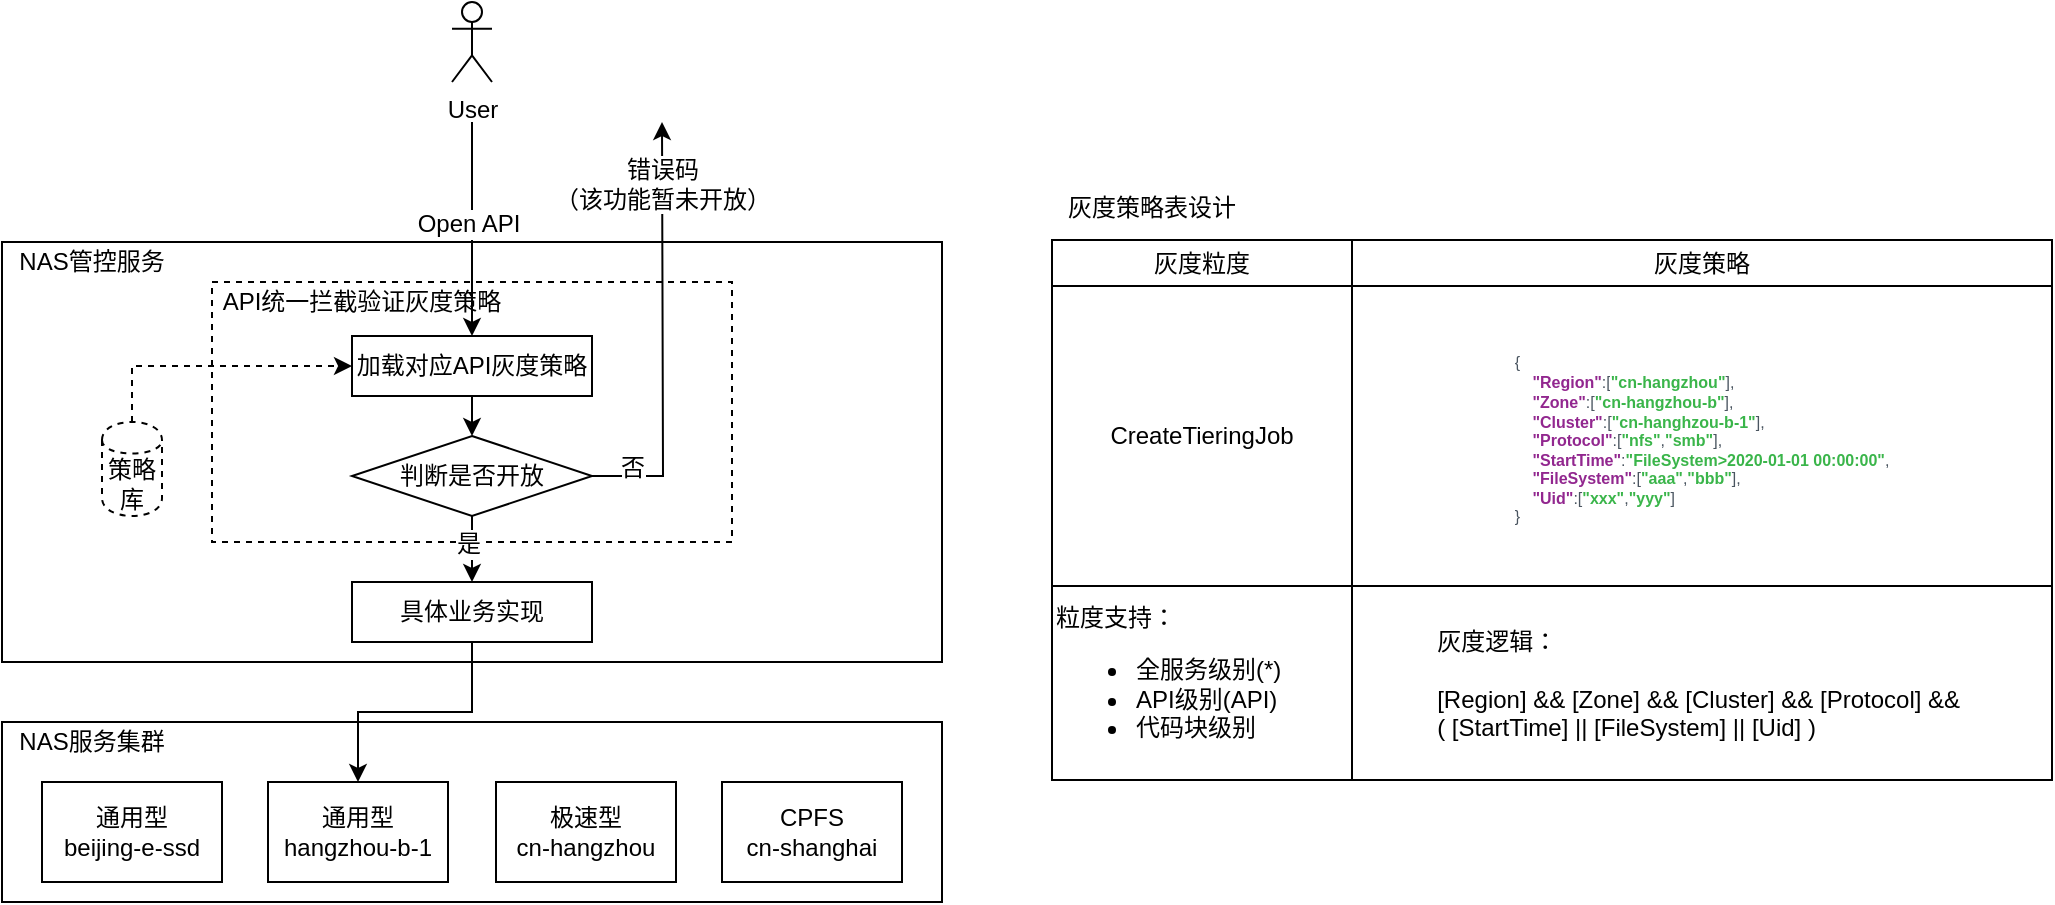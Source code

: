 <mxfile version="12.4.3" type="github" pages="1">
  <diagram id="Ai4Y_K-u0OYF5FWCfehs" name="第 1 页">
    <mxGraphModel dx="1186" dy="614" grid="1" gridSize="10" guides="1" tooltips="1" connect="1" arrows="1" fold="1" page="1" pageScale="1" pageWidth="1169" pageHeight="827" math="0" shadow="0">
      <root>
        <mxCell id="0"/>
        <mxCell id="1" parent="0"/>
        <mxCell id="vksiCmzUZhZXsTjqpCSR-17" value="" style="rounded=0;whiteSpace=wrap;html=1;" parent="1" vertex="1">
          <mxGeometry x="115" y="454" width="470" height="90" as="geometry"/>
        </mxCell>
        <mxCell id="vksiCmzUZhZXsTjqpCSR-1" value="" style="rounded=0;whiteSpace=wrap;html=1;" parent="1" vertex="1">
          <mxGeometry x="115" y="214" width="470" height="210" as="geometry"/>
        </mxCell>
        <mxCell id="vksiCmzUZhZXsTjqpCSR-2" value="通用型&lt;br&gt;beijing-e-ssd" style="rounded=0;whiteSpace=wrap;html=1;" parent="1" vertex="1">
          <mxGeometry x="135" y="484" width="90" height="50" as="geometry"/>
        </mxCell>
        <mxCell id="vksiCmzUZhZXsTjqpCSR-3" value="User" style="shape=umlActor;verticalLabelPosition=bottom;labelBackgroundColor=#ffffff;verticalAlign=top;html=1;outlineConnect=0;" parent="1" vertex="1">
          <mxGeometry x="340" y="94" width="20" height="40" as="geometry"/>
        </mxCell>
        <mxCell id="vksiCmzUZhZXsTjqpCSR-14" value="通用型&lt;br&gt;hangzhou-b-1" style="rounded=0;whiteSpace=wrap;html=1;" parent="1" vertex="1">
          <mxGeometry x="248" y="484" width="90" height="50" as="geometry"/>
        </mxCell>
        <mxCell id="vksiCmzUZhZXsTjqpCSR-15" value="极速型&lt;br&gt;cn-hangzhou" style="rounded=0;whiteSpace=wrap;html=1;" parent="1" vertex="1">
          <mxGeometry x="362" y="484" width="90" height="50" as="geometry"/>
        </mxCell>
        <mxCell id="vksiCmzUZhZXsTjqpCSR-16" value="CPFS&lt;br&gt;cn-shanghai" style="rounded=0;whiteSpace=wrap;html=1;" parent="1" vertex="1">
          <mxGeometry x="475" y="484" width="90" height="50" as="geometry"/>
        </mxCell>
        <mxCell id="vksiCmzUZhZXsTjqpCSR-19" value="NAS服务集群" style="text;html=1;strokeColor=none;fillColor=none;align=center;verticalAlign=middle;whiteSpace=wrap;rounded=0;" parent="1" vertex="1">
          <mxGeometry x="115" y="454" width="90" height="20" as="geometry"/>
        </mxCell>
        <mxCell id="vksiCmzUZhZXsTjqpCSR-20" value="NAS管控服务" style="text;html=1;strokeColor=none;fillColor=none;align=center;verticalAlign=middle;whiteSpace=wrap;rounded=0;" parent="1" vertex="1">
          <mxGeometry x="115" y="214" width="90" height="20" as="geometry"/>
        </mxCell>
        <mxCell id="vksiCmzUZhZXsTjqpCSR-22" value="" style="rounded=0;whiteSpace=wrap;html=1;dashed=1;" parent="1" vertex="1">
          <mxGeometry x="220" y="234" width="260" height="130" as="geometry"/>
        </mxCell>
        <mxCell id="vksiCmzUZhZXsTjqpCSR-23" value="API统一拦截验证灰度策略" style="text;html=1;strokeColor=none;fillColor=none;align=center;verticalAlign=middle;whiteSpace=wrap;rounded=0;dashed=1;" parent="1" vertex="1">
          <mxGeometry x="220" y="234" width="150" height="20" as="geometry"/>
        </mxCell>
        <mxCell id="vksiCmzUZhZXsTjqpCSR-28" style="edgeStyle=orthogonalEdgeStyle;rounded=0;orthogonalLoop=1;jettySize=auto;html=1;exitX=0.5;exitY=0;exitDx=0;exitDy=0;entryX=0;entryY=0.5;entryDx=0;entryDy=0;dashed=1;" parent="1" source="vksiCmzUZhZXsTjqpCSR-24" target="vksiCmzUZhZXsTjqpCSR-27" edge="1">
          <mxGeometry relative="1" as="geometry"/>
        </mxCell>
        <mxCell id="vksiCmzUZhZXsTjqpCSR-24" value="策略库" style="shape=cylinder;whiteSpace=wrap;html=1;boundedLbl=1;backgroundOutline=1;dashed=1;" parent="1" vertex="1">
          <mxGeometry x="165" y="304" width="30" height="47" as="geometry"/>
        </mxCell>
        <mxCell id="vksiCmzUZhZXsTjqpCSR-31" style="edgeStyle=orthogonalEdgeStyle;rounded=0;orthogonalLoop=1;jettySize=auto;html=1;exitX=0.5;exitY=1;exitDx=0;exitDy=0;entryX=0.5;entryY=0;entryDx=0;entryDy=0;" parent="1" source="vksiCmzUZhZXsTjqpCSR-26" target="vksiCmzUZhZXsTjqpCSR-30" edge="1">
          <mxGeometry relative="1" as="geometry"/>
        </mxCell>
        <mxCell id="vksiCmzUZhZXsTjqpCSR-38" value="是" style="text;html=1;align=center;verticalAlign=middle;resizable=0;points=[];;labelBackgroundColor=#ffffff;" parent="vksiCmzUZhZXsTjqpCSR-31" vertex="1" connectable="0">
          <mxGeometry x="-0.151" y="-2" relative="1" as="geometry">
            <mxPoint as="offset"/>
          </mxGeometry>
        </mxCell>
        <mxCell id="vksiCmzUZhZXsTjqpCSR-36" style="edgeStyle=orthogonalEdgeStyle;rounded=0;orthogonalLoop=1;jettySize=auto;html=1;exitX=1;exitY=0.5;exitDx=0;exitDy=0;" parent="1" source="vksiCmzUZhZXsTjqpCSR-26" edge="1">
          <mxGeometry relative="1" as="geometry">
            <mxPoint x="445" y="154" as="targetPoint"/>
          </mxGeometry>
        </mxCell>
        <mxCell id="vksiCmzUZhZXsTjqpCSR-37" value="错误码&lt;br&gt;（该功能暂未开放）" style="text;html=1;align=center;verticalAlign=middle;resizable=0;points=[];;labelBackgroundColor=#ffffff;" parent="vksiCmzUZhZXsTjqpCSR-36" vertex="1" connectable="0">
          <mxGeometry x="0.762" y="-2" relative="1" as="geometry">
            <mxPoint x="-2" y="5" as="offset"/>
          </mxGeometry>
        </mxCell>
        <mxCell id="vksiCmzUZhZXsTjqpCSR-39" value="否" style="text;html=1;align=center;verticalAlign=middle;resizable=0;points=[];;labelBackgroundColor=#ffffff;" parent="vksiCmzUZhZXsTjqpCSR-36" vertex="1" connectable="0">
          <mxGeometry x="-0.811" y="4" relative="1" as="geometry">
            <mxPoint as="offset"/>
          </mxGeometry>
        </mxCell>
        <mxCell id="vksiCmzUZhZXsTjqpCSR-26" value="判断是否开放" style="rhombus;whiteSpace=wrap;html=1;" parent="1" vertex="1">
          <mxGeometry x="290" y="311" width="120" height="40" as="geometry"/>
        </mxCell>
        <mxCell id="vksiCmzUZhZXsTjqpCSR-29" style="edgeStyle=orthogonalEdgeStyle;rounded=0;orthogonalLoop=1;jettySize=auto;html=1;exitX=0.5;exitY=1;exitDx=0;exitDy=0;entryX=0.5;entryY=0;entryDx=0;entryDy=0;" parent="1" source="vksiCmzUZhZXsTjqpCSR-27" target="vksiCmzUZhZXsTjqpCSR-26" edge="1">
          <mxGeometry relative="1" as="geometry"/>
        </mxCell>
        <mxCell id="vksiCmzUZhZXsTjqpCSR-27" value="加载对应API灰度策略" style="rounded=0;whiteSpace=wrap;html=1;" parent="1" vertex="1">
          <mxGeometry x="290" y="261" width="120" height="30" as="geometry"/>
        </mxCell>
        <mxCell id="vksiCmzUZhZXsTjqpCSR-12" value="" style="endArrow=classic;html=1;" parent="1" target="vksiCmzUZhZXsTjqpCSR-27" edge="1">
          <mxGeometry width="50" height="50" relative="1" as="geometry">
            <mxPoint x="350" y="154" as="sourcePoint"/>
            <mxPoint x="465" y="124" as="targetPoint"/>
          </mxGeometry>
        </mxCell>
        <mxCell id="vksiCmzUZhZXsTjqpCSR-13" value="Open API" style="text;html=1;align=center;verticalAlign=middle;resizable=0;points=[];;labelBackgroundColor=#ffffff;" parent="vksiCmzUZhZXsTjqpCSR-12" vertex="1" connectable="0">
          <mxGeometry x="-0.057" y="-2" relative="1" as="geometry">
            <mxPoint as="offset"/>
          </mxGeometry>
        </mxCell>
        <mxCell id="vksiCmzUZhZXsTjqpCSR-32" style="edgeStyle=orthogonalEdgeStyle;rounded=0;orthogonalLoop=1;jettySize=auto;html=1;exitX=0.5;exitY=1;exitDx=0;exitDy=0;" parent="1" source="vksiCmzUZhZXsTjqpCSR-30" target="vksiCmzUZhZXsTjqpCSR-14" edge="1">
          <mxGeometry relative="1" as="geometry"/>
        </mxCell>
        <mxCell id="vksiCmzUZhZXsTjqpCSR-30" value="具体业务实现" style="rounded=0;whiteSpace=wrap;html=1;" parent="1" vertex="1">
          <mxGeometry x="290" y="384" width="120" height="30" as="geometry"/>
        </mxCell>
        <mxCell id="2Okaz1a7KPPU4qznNnXS-10" value="" style="group" parent="1" vertex="1" connectable="0">
          <mxGeometry x="680" y="213" width="460" height="270" as="geometry"/>
        </mxCell>
        <mxCell id="8F-qpr0rN2GtLIaiDR_Z-1" value="" style="edgeStyle=orthogonalEdgeStyle;rounded=0;orthogonalLoop=1;jettySize=auto;html=1;" edge="1" parent="2Okaz1a7KPPU4qznNnXS-10" source="2Okaz1a7KPPU4qznNnXS-4" target="2Okaz1a7KPPU4qznNnXS-6">
          <mxGeometry relative="1" as="geometry"/>
        </mxCell>
        <mxCell id="8F-qpr0rN2GtLIaiDR_Z-2" value="" style="edgeStyle=orthogonalEdgeStyle;rounded=0;orthogonalLoop=1;jettySize=auto;html=1;" edge="1" parent="2Okaz1a7KPPU4qznNnXS-10" source="2Okaz1a7KPPU4qznNnXS-4" target="2Okaz1a7KPPU4qznNnXS-6">
          <mxGeometry relative="1" as="geometry"/>
        </mxCell>
        <mxCell id="2Okaz1a7KPPU4qznNnXS-4" value="灰度粒度" style="rounded=0;whiteSpace=wrap;html=1;" parent="2Okaz1a7KPPU4qznNnXS-10" vertex="1">
          <mxGeometry x="-40" width="150" height="23" as="geometry"/>
        </mxCell>
        <mxCell id="2Okaz1a7KPPU4qznNnXS-5" value="灰度策略" style="rounded=0;whiteSpace=wrap;html=1;" parent="2Okaz1a7KPPU4qznNnXS-10" vertex="1">
          <mxGeometry x="110" width="350" height="23" as="geometry"/>
        </mxCell>
        <mxCell id="2Okaz1a7KPPU4qznNnXS-6" value="CreateTieringJob" style="rounded=0;whiteSpace=wrap;html=1;" parent="2Okaz1a7KPPU4qznNnXS-10" vertex="1">
          <mxGeometry x="-40" y="23" width="150" height="150" as="geometry"/>
        </mxCell>
        <mxCell id="2Okaz1a7KPPU4qznNnXS-7" value="&lt;div style=&quot;text-align: left&quot;&gt;&lt;span style=&quot;background-color: rgb(255 , 255 , 255) ; color: rgb(74 , 85 , 96) ; white-space: pre-line ; font-size: 8px&quot;&gt;{&lt;/span&gt;&lt;/div&gt;&lt;font style=&quot;font-size: 8px&quot;&gt;&lt;div style=&quot;text-align: left&quot;&gt;&lt;span style=&quot;color: rgb(74 , 85 , 96) ; white-space: pre-line ; background-color: rgb(255 , 255 , 255)&quot;&gt;&amp;nbsp; &amp;nbsp;&amp;nbsp;&lt;/span&gt;&lt;span class=&quot;json_key&quot; style=&quot;box-sizing: border-box ; color: rgb(146 , 39 , 143) ; font-weight: bold ; white-space: pre-line ; background-color: rgb(255 , 255 , 255)&quot;&gt;&quot;Region&quot;&lt;/span&gt;&lt;span style=&quot;color: rgb(74 , 85 , 96) ; white-space: pre-line ; background-color: rgb(255 , 255 , 255)&quot;&gt;:&lt;/span&gt;&lt;span style=&quot;box-sizing: border-box ; color: rgb(74 , 85 , 96) ; white-space: pre-line ; background-color: rgb(255 , 255 , 255)&quot;&gt;&lt;span class=&quot;fa fa-minus-square-o&quot; style=&quot;box-sizing: border-box ; display: inline-block ; font-stretch: normal ; line-height: 1 ; font-family: &amp;#34;fontawesome&amp;#34; ; cursor: pointer&quot;&gt;&lt;/span&gt;[&lt;/span&gt;&lt;span class=&quot;json_string&quot; style=&quot;background-color: rgb(255 , 255 , 255) ; white-space: pre-line ; box-sizing: border-box ; color: rgb(58 , 181 , 74) ; font-weight: bold&quot;&gt;&quot;cn-hangzhou&quot;&lt;/span&gt;&lt;span style=&quot;background-color: rgb(255 , 255 , 255) ; color: rgb(74 , 85 , 96) ; white-space: pre-line ; box-sizing: border-box&quot;&gt;]&lt;/span&gt;&lt;span style=&quot;background-color: rgb(255 , 255 , 255) ; color: rgb(74 , 85 , 96) ; white-space: pre-line&quot;&gt;,&lt;/span&gt;&lt;/div&gt;&lt;span style=&quot;color: rgb(74 , 85 , 96) ; font-family: &amp;#34;menlo&amp;#34; , monospace , &amp;#34;tahoma&amp;#34; , , ; white-space: pre-line ; background-color: rgb(255 , 255 , 255)&quot;&gt;&lt;div style=&quot;text-align: left&quot;&gt;&amp;nbsp; &amp;nbsp;&amp;nbsp;&lt;span class=&quot;json_key&quot; style=&quot;box-sizing: border-box ; color: rgb(146 , 39 , 143) ; font-weight: bold&quot;&gt;&quot;Zone&quot;&lt;/span&gt;:&lt;span style=&quot;box-sizing: border-box&quot;&gt;&lt;span class=&quot;fa fa-minus-square-o&quot; style=&quot;box-sizing: border-box ; display: inline-block ; font-stretch: normal ; line-height: 1 ; font-family: &amp;#34;fontawesome&amp;#34; ; cursor: pointer&quot;&gt;&lt;/span&gt;[&lt;/span&gt;&lt;span style=&quot;color: rgb(58 , 181 , 74) ; font-weight: bold&quot;&gt;&quot;cn-hangzhou-b&quot;&lt;/span&gt;&lt;span style=&quot;box-sizing: border-box&quot;&gt;]&lt;/span&gt;,&lt;/div&gt;&lt;/span&gt;&lt;span style=&quot;color: rgb(74 , 85 , 96) ; font-family: &amp;#34;menlo&amp;#34; , monospace , &amp;#34;tahoma&amp;#34; , , ; white-space: pre-line ; background-color: rgb(255 , 255 , 255)&quot;&gt;&lt;div style=&quot;text-align: left&quot;&gt;&amp;nbsp; &amp;nbsp;&amp;nbsp;&lt;span class=&quot;json_key&quot; style=&quot;box-sizing: border-box ; color: rgb(146 , 39 , 143) ; font-weight: bold&quot;&gt;&quot;Cluster&quot;&lt;/span&gt;:&lt;span style=&quot;box-sizing: border-box&quot;&gt;&lt;span class=&quot;fa fa-minus-square-o&quot; style=&quot;box-sizing: border-box ; display: inline-block ; font-stretch: normal ; line-height: 1 ; font-family: &amp;#34;fontawesome&amp;#34; ; cursor: pointer&quot;&gt;&lt;/span&gt;[&lt;/span&gt;&lt;span style=&quot;color: rgb(58 , 181 , 74) ; font-weight: bold&quot;&gt;&quot;cn-hanghzou-b-1&quot;&lt;/span&gt;&lt;span style=&quot;box-sizing: border-box&quot;&gt;]&lt;/span&gt;,&lt;/div&gt;&lt;/span&gt;&lt;span style=&quot;color: rgb(74 , 85 , 96) ; font-family: &amp;#34;menlo&amp;#34; , monospace , &amp;#34;tahoma&amp;#34; , , ; white-space: pre-line ; background-color: rgb(255 , 255 , 255)&quot;&gt;&lt;div style=&quot;text-align: left&quot;&gt;&amp;nbsp; &amp;nbsp;&amp;nbsp;&lt;span class=&quot;json_key&quot; style=&quot;box-sizing: border-box ; color: rgb(146 , 39 , 143) ; font-weight: bold&quot;&gt;&quot;Protocol&quot;&lt;/span&gt;:&lt;span style=&quot;box-sizing: border-box&quot;&gt;&lt;span class=&quot;fa fa-minus-square-o&quot; style=&quot;box-sizing: border-box ; display: inline-block ; font-stretch: normal ; line-height: 1 ; font-family: &amp;#34;fontawesome&amp;#34; ; cursor: pointer&quot;&gt;&lt;/span&gt;[&lt;span class=&quot;json_string&quot; style=&quot;box-sizing: border-box ; color: rgb(58 , 181 , 74) ; font-weight: bold&quot;&gt;&quot;nfs&quot;&lt;/span&gt;,&lt;span class=&quot;json_string&quot; style=&quot;box-sizing: border-box ; color: rgb(58 , 181 , 74) ; font-weight: bold&quot;&gt;&quot;smb&quot;&lt;/span&gt;]&lt;/span&gt;,&lt;/div&gt;&lt;/span&gt;&lt;span class=&quot;json_key&quot; style=&quot;box-sizing: border-box ; color: rgb(146 , 39 , 143) ; font-weight: bold ; font-family: &amp;#34;menlo&amp;#34; , monospace , &amp;#34;tahoma&amp;#34; , , ; white-space: pre-line ; background-color: rgb(255 , 255 , 255)&quot;&gt;&lt;div style=&quot;text-align: left&quot;&gt;&lt;span class=&quot;json_key&quot; style=&quot;box-sizing: border-box&quot;&gt;&amp;nbsp; &amp;nbsp; &quot;StartTime&quot;&lt;/span&gt;&lt;span style=&quot;font-weight: normal ; color: rgb(74 , 85 , 96)&quot;&gt;:&lt;/span&gt;&lt;span class=&quot;json_string&quot; style=&quot;box-sizing: border-box ; color: rgb(58 , 181 , 74)&quot;&gt;&quot;FileSystem&amp;gt;2020-01-01&amp;nbsp;00:00:00&quot;&lt;/span&gt;&lt;span style=&quot;font-weight: normal ; color: rgb(74 , 85 , 96)&quot;&gt;,&lt;/span&gt;&lt;/div&gt;&lt;/span&gt;&lt;span style=&quot;color: rgb(74 , 85 , 96) ; font-family: &amp;#34;menlo&amp;#34; , monospace , &amp;#34;tahoma&amp;#34; , , ; white-space: pre-line ; background-color: rgb(255 , 255 , 255)&quot;&gt;&lt;div style=&quot;text-align: left&quot;&gt;&amp;nbsp; &amp;nbsp;&amp;nbsp;&lt;span class=&quot;json_key&quot; style=&quot;box-sizing: border-box ; color: rgb(146 , 39 , 143) ; font-weight: bold&quot;&gt;&quot;FileSystem&quot;&lt;/span&gt;:&lt;span style=&quot;box-sizing: border-box&quot;&gt;&lt;span class=&quot;fa fa-minus-square-o&quot; style=&quot;box-sizing: border-box ; display: inline-block ; font-stretch: normal ; line-height: 1 ; font-family: &amp;#34;fontawesome&amp;#34; ; cursor: pointer&quot;&gt;&lt;/span&gt;[&lt;/span&gt;&lt;span class=&quot;json_string&quot; style=&quot;box-sizing: border-box ; color: rgb(58 , 181 , 74) ; font-weight: bold&quot;&gt;&quot;aaa&quot;&lt;/span&gt;,&lt;span style=&quot;color: rgb(58 , 181 , 74) ; font-weight: bold&quot;&gt;&quot;bbb&quot;&lt;/span&gt;&lt;span style=&quot;box-sizing: border-box&quot;&gt;]&lt;/span&gt;,&lt;/div&gt;&lt;/span&gt;&lt;span style=&quot;color: rgb(74 , 85 , 96) ; font-family: &amp;#34;menlo&amp;#34; , monospace , &amp;#34;tahoma&amp;#34; , , ; white-space: pre-line ; background-color: rgb(255 , 255 , 255)&quot;&gt;&lt;div style=&quot;text-align: left&quot;&gt;&amp;nbsp; &amp;nbsp;&amp;nbsp;&lt;span class=&quot;json_key&quot; style=&quot;box-sizing: border-box ; color: rgb(146 , 39 , 143) ; font-weight: bold&quot;&gt;&quot;Uid&quot;&lt;/span&gt;:&lt;span style=&quot;box-sizing: border-box&quot;&gt;&lt;span class=&quot;fa fa-minus-square-o&quot; style=&quot;box-sizing: border-box ; display: inline-block ; font-stretch: normal ; line-height: 1 ; font-family: &amp;#34;fontawesome&amp;#34; ; cursor: pointer&quot;&gt;&lt;/span&gt;[&lt;/span&gt;&lt;span class=&quot;json_string&quot; style=&quot;box-sizing: border-box ; color: rgb(58 , 181 , 74) ; font-weight: bold&quot;&gt;&quot;xxx&quot;&lt;/span&gt;,&lt;span style=&quot;color: rgb(58 , 181 , 74) ; font-weight: bold&quot;&gt;&quot;yyy&quot;&lt;/span&gt;]&lt;/div&gt;&lt;/span&gt;&lt;span style=&quot;color: rgb(74 , 85 , 96) ; font-family: &amp;#34;menlo&amp;#34; , monospace , &amp;#34;tahoma&amp;#34; , , ; white-space: pre-line ; background-color: rgb(255 , 255 , 255)&quot;&gt;&lt;div style=&quot;text-align: left&quot;&gt;}&lt;br&gt;&lt;/div&gt;&lt;/span&gt;&lt;/font&gt;" style="rounded=0;whiteSpace=wrap;html=1;" parent="2Okaz1a7KPPU4qznNnXS-10" vertex="1">
          <mxGeometry x="110" y="23" width="350" height="150" as="geometry"/>
        </mxCell>
        <mxCell id="2Okaz1a7KPPU4qznNnXS-8" value="粒度支持：&lt;br&gt;&lt;ul&gt;&lt;li&gt;全服务级别(*)&lt;/li&gt;&lt;li&gt;API级别(API)&lt;/li&gt;&lt;li&gt;代码块级别&lt;/li&gt;&lt;/ul&gt;" style="rounded=0;whiteSpace=wrap;html=1;align=left;" parent="2Okaz1a7KPPU4qznNnXS-10" vertex="1">
          <mxGeometry x="-40" y="173" width="150" height="97" as="geometry"/>
        </mxCell>
        <mxCell id="2Okaz1a7KPPU4qznNnXS-9" value="&lt;div style=&quot;text-align: left&quot;&gt;&lt;span&gt;灰度逻辑：&lt;/span&gt;&lt;/div&gt;&lt;div style=&quot;text-align: left&quot;&gt;&lt;br&gt;&lt;/div&gt;&lt;div style=&quot;text-align: left&quot;&gt;&lt;span&gt;[Region] &amp;amp;&amp;amp; [Zone] &amp;amp;&amp;amp; [Cluster] &amp;amp;&amp;amp; [Protocol] &amp;amp;&amp;amp;&amp;nbsp;&lt;/span&gt;&lt;/div&gt;&lt;div style=&quot;text-align: left&quot;&gt;&lt;span&gt;( [StartTime] || [FileSystem] || [Uid] )&lt;/span&gt;&lt;/div&gt;" style="rounded=0;whiteSpace=wrap;html=1;" parent="2Okaz1a7KPPU4qznNnXS-10" vertex="1">
          <mxGeometry x="110" y="173" width="350" height="97" as="geometry"/>
        </mxCell>
        <mxCell id="2Okaz1a7KPPU4qznNnXS-11" value="灰度策略表设计" style="text;html=1;strokeColor=none;fillColor=none;align=center;verticalAlign=middle;whiteSpace=wrap;rounded=0;" parent="1" vertex="1">
          <mxGeometry x="640" y="187" width="100" height="20" as="geometry"/>
        </mxCell>
      </root>
    </mxGraphModel>
  </diagram>
</mxfile>
